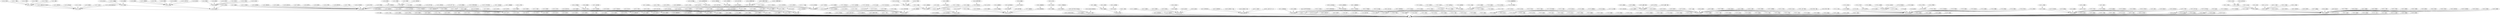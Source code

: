 digraph G {
	"101000_磺溪" -> "0_海";
	"102000_小坑溪" -> "0_海";
	"103000_乾華溪" -> "0_海";
	"104000_石門溪" -> "0_海";
	"105000_老梅溪" -> "0_海";
	"106000_楓林溪" -> "0_海";
	"107000_八甲溪" -> "0_海";
	"108000_埔坪溪" -> "0_海";
	"109000_八蓮溪" -> "0_海";
	"110000_大屯溪" -> "0_海";
	"111000_後州溪" -> "0_海";
	"112000_興仁溪" -> "0_海";
	"113000_林子溪" -> "0_海";
	"114000_淡水河" -> "0_海";
	"114010_大漢溪" -> "114000_淡水河";
	"114011_三峽溪" -> "114010_大漢溪";
	"114012_鶯歌溪(兔子坑溪排水)" -> "114010_大漢溪";
	"114013_塔寮坑溪" -> "114010_大漢溪";
	"114014_塔克金溪" -> "114010_大漢溪";
	"114015_三光溪" -> "114010_大漢溪";
	"114016_泰崗溪" -> "114010_大漢溪";
	"114017_白石溪" -> "114010_大漢溪";
	"114018_玉峰溪(馬里闊丸溪)" -> "114010_大漢溪";
	"11401B_大豹溪" -> "114011_三峽溪";
	"11401C_二鬮溪" -> "114011_三峽溪";
	"11401D_中埔溪" -> "114011_三峽溪";
	"11401E_竹崙溪" -> "114011_三峽溪";
	"11401F_竹坑溪" -> "114011_三峽溪";
	"11401G_橫溪" -> "114011_三峽溪";
	"114020_新店溪" -> "114000_淡水河";
	"114021_南勢溪" -> "114020_新店溪";
	"114022_北勢溪" -> "114020_新店溪";
	"114023_景美溪" -> "114020_新店溪";
	"114024_青潭溪" -> "114020_新店溪";
	"114028_軋孔溪" -> "114021_南勢溪";
	"114029_大羅蘭溪" -> "114021_南勢溪";
	"11402A_桶後溪" -> "114021_南勢溪";
	"11402B_後寮溪" -> "114022_北勢溪";
	"11402C_溪尾寮溪" -> "114022_北勢溪";
	"11402D_坪溪" -> "114022_北勢溪";
	"11402E_灣潭溪" -> "114022_北勢溪";
	"11402F_金瓜寮溪" -> "114022_北勢溪";
	"11402G_石硿子溪" -> "114022_北勢溪";
	"11402H_後坑溪" -> "114022_北勢溪";
	"11402I_烏塗溪" -> "114023_景美溪";
	"11402J_指南溪" -> "114023_景美溪";
	"11402K_老泉溪" -> "114023_景美溪";
	"11402L_無名溪" -> "114023_景美溪";
	"11402M_中間溪" -> "114023_景美溪";
	"11402N_永定溪" -> "114023_景美溪";
	"114030_基隆河" -> "114000_淡水河";
	"114031_暖暖溪" -> "114030_基隆河";
	"114032_大武崙溪" -> "114030_基隆河";
	"114033_拔西猴溪" -> "114030_基隆河";
	"114034_瑪陵坑溪" -> "114030_基隆河";
	"114035_友蚋溪" -> "114030_基隆河";
	"114036_保長坑溪" -> "114030_基隆河";
	"114037_茄苳溪" -> "114030_基隆河";
	"114038_禮門溪" -> "114030_基隆河";
	"114039_智慧溪" -> "114030_基隆河";
	"11403A_北港溪" -> "114030_基隆河";
	"11403B_康誥坑溪" -> "114030_基隆河";
	"11403C_下寮溪" -> "114030_基隆河";
	"11403D_大坑溪排水" -> "114030_基隆河";
	"11403E_四分溪" -> "114030_基隆河";
	"11403F_草濫溪" -> "114030_基隆河";
	"11403G_內溝溪排水" -> "114030_基隆河";
	"11403H_雙溪" -> "114030_基隆河";
	"11403I_磺溪" -> "114030_基隆河";
	"11403J_磺港溪" -> "114030_基隆河";
	"11403K_貴子坑溪" -> "114030_基隆河";
	"11403L_石厝坑溪" -> "114030_基隆河";
	"11403M_拔下二溪" -> "114030_基隆河";
	"11403N_關渡溪" -> "114030_基隆河";
	"11403O_深澳坑溪排水" -> "114030_基隆河";
	"11403P_大內坑溪排水" -> "114030_基隆河";
	"11403R_安泰溪" -> "11403G_內溝溪排水";
	"11403S_內雙溪" -> "11403H_雙溪";
	"11403T_外雙溪" -> "11403H_雙溪";
	"11403U_猴洞坑溪" -> "11403H_雙溪";
	"114040_疏洪道" -> "114000_淡水河";
	"114050_樹梅坑溪" -> "114000_淡水河";
	"115000_水仙溪" -> "0_海";
	"116000_寶斗溪" -> "0_海";
	"117000_林口溪" -> "0_海";
	"118000_南崁溪" -> "0_海";
	"118010_茄苳溪" -> "118000_南崁溪";
	"119000_埔心溪" -> "0_海";
	"120000_新街溪" -> "0_海";
	"121000_老街溪" -> "0_海";
	"122000_富林溪" -> "0_海";
	"123000_大堀溪" -> "0_海";
	"124000_觀音溪" -> "0_海";
	"125000_新屋溪" -> "0_海";
	"126000_社子溪" -> "0_海";
	"127000_福興溪排水" -> "0_海";
	"127010_伯公岡支線" -> "127000_福興溪排水";
	"127020_六股溪排水" -> "127000_福興溪排水";
	"128000_新豐溪" -> "0_海";
	"128010_德盛溪排水" -> "128000_新豐溪";
	"128011_四湖支線" -> "128010_德盛溪排水";
	"129000_鳳山溪" -> "0_海";
	"129010_霄裡溪" -> "129000_鳳山溪";
	"130000_頭前溪" -> "0_海";
	"130010_上坪溪" -> "130000_頭前溪";
	"130011_霞喀羅溪" -> "130010_上坪溪";
	"130020_油羅溪" -> "130000_頭前溪";
	"130030_柯子湖溪排水" -> "130000_頭前溪";
	"131000_客雅溪排水" -> "0_海";
	"132000_鹽港溪排水" -> "0_海";
	"133000_新港溪" -> "0_海";
	"134000_中港溪" -> "0_海";
	"134010_南庄溪" -> "134000_中港溪";
	"134020_南河溪" -> "134000_中港溪";
	"134030_東河溪" -> "134000_中港溪";
	"134040_峨嵋溪" -> "134000_中港溪";
	"134041_大坪溪" -> "134040_峨嵋溪";
	"134050_南港溪" -> "134000_中港溪";
	"135000_後龍溪" -> "0_海";
	"135010_大湖溪" -> "135000_後龍溪";
	"135020_南湖溪" -> "135000_後龍溪";
	"135030_汶水溪" -> "135000_後龍溪";
	"135040_鹽水坑溪" -> "135000_後龍溪";
	"135050_雞隆河" -> "135000_後龍溪";
	"135060_沙河溪" -> "135000_後龍溪";
	"135061_打馬溝溪" -> "135060_沙河溪";
	"135062_飛鳳溪" -> "135060_沙河溪";
	"135070_老田寮溪" -> "135000_後龍溪";
	"135071_拔仔崗溪" -> "135070_老田寮溪";
	"135080_新店溪" -> "135000_後龍溪";
	"136000_西湖溪" -> "0_海";
	"137000_通霄溪" -> "0_海";
	"138000_苑裡溪" -> "0_海";
	"139000_房裡溪" -> "0_海";
	"140000_大安溪" -> "0_海";
	"140010_馬達拉溪" -> "140000_大安溪";
	"140020_雪山溪" -> "140000_大安溪";
	"140030_大雪溪" -> "140000_大安溪";
	"140040_北坑溪" -> "140000_大安溪";
	"140050_雪山坑溪" -> "140000_大安溪";
	"140060_烏石坑溪" -> "140000_大安溪";
	"140070_景山溪" -> "140000_大安溪";
	"141000_溫寮溪" -> "0_海";
	"142000_大甲溪" -> "0_海";
	"142010_七家灣溪" -> "142000_大甲溪";
	"142020_四季郎溪" -> "142000_大甲溪";
	"142030_志樂溪" -> "142000_大甲溪";
	"142040_匹亞桑溪" -> "142000_大甲溪";
	"142050_食水嵙溪排水" -> "142000_大甲溪";
	"143000_烏溪" -> "0_海";
	"143010_北港溪" -> "143000_烏溪";
	"143011_水長流溪" -> "143010_北港溪";
	"143020_南港溪" -> "143000_烏溪";
	"143030_眉溪" -> "143000_烏溪";
	"143040_貓羅溪" -> "143000_烏溪";
	"143041_平林溪" -> "143040_貓羅溪";
	"143042_樟平溪" -> "143040_貓羅溪";
	"143043_隘寮溪排水" -> "143040_貓羅溪";
	"143050_大里溪" -> "143000_烏溪";
	"143051_大坑溪" -> "143050_大里溪";
	"143052_廍子溪" -> "143050_大里溪";
	"143053_旱溪" -> "143050_大里溪";
	"143054_頭汴坑溪" -> "143050_大里溪";
	"143055_草湖溪" -> "143050_大里溪";
	"143056_旱溪排水" -> "143050_大里溪";
	"143059_烏牛欄溪" -> "143053_旱溪";
	"14305A_龍虎鬪坑排水" -> "143053_旱溪";
	"14305B_北溝溪排水" -> "143055_草湖溪";
	"14305C_乾溪排水" -> "143055_草湖溪";
	"14305D_柳川排水" -> "143056_旱溪排水";
	"143060_筏子溪" -> "143000_烏溪";
	"143061_港尾子溪排水" -> "143060_筏子溪";
	"14306A_四塊厝圳支線" -> "143061_港尾子溪排水";
	"14306C_員寶庄圳支線" -> "143061_港尾子溪排水";
	"14306D_大埔厝圳支線" -> "143061_港尾子溪排水";
	"143070_同安厝排水" -> "143000_烏溪";
	"144000_萬寮溪" -> "0_海";
	"145000_洋仔厝溪" -> "0_海";
	"146000_員林大排水" -> "0_海";
	"147000_舊濁水溪" -> "0_海";
	"148000_萬興排水幹線" -> "0_海";
	"149000_二林溪" -> "0_海";
	"150000_魚寮溪" -> "0_海";
	"151000_濁水溪" -> "0_海";
	"151010_陳有蘭溪" -> "151000_濁水溪";
	"151011_和社溪" -> "151010_陳有蘭溪";
	"151012_沙里仙溪" -> "151010_陳有蘭溪";
	"151013_阿里不動" -> "151010_陳有蘭溪";
	"151014_筆石溪" -> "151010_陳有蘭溪";
	"151015_十八重溪" -> "151010_陳有蘭溪";
	"151016_內茅埔溪" -> "151010_陳有蘭溪";
	"151017_郡坑溪" -> "151010_陳有蘭溪";
	"151018_蒼庫溪" -> "151010_陳有蘭溪";
	"151020_清水溪" -> "151000_濁水溪";
	"151021_阿里山溪" -> "151020_清水溪";
	"151022_加走寮溪" -> "151020_清水溪";
	"151023_內田子溪" -> "151020_清水溪";
	"151024_過溪" -> "151020_清水溪";
	"151025_雷公坑溪" -> "151020_清水溪";
	"151030_東埔蚋溪" -> "151000_濁水溪";
	"151040_萬大溪" -> "151000_濁水溪";
	"151050_卡社溪" -> "151000_濁水溪";
	"151060_郡大溪" -> "151000_濁水溪";
	"151061_巒大溪" -> "151060_郡大溪";
	"151070_丹大溪" -> "151000_濁水溪";
	"151080_卓棍溪" -> "151000_濁水溪";
	"151090_水里溪" -> "151000_濁水溪";
	"1510A0_南清水溝溪" -> "151000_濁水溪";
	"1510B0_塔羅灣溪" -> "151000_濁水溪";
	"152000_新虎尾溪" -> "0_海";
	"153000_舊虎尾溪" -> "0_海";
	"154000_北港溪" -> "0_海";
	"154010_虎尾溪" -> "154000_北港溪";
	"154011_石榴班溪" -> "154010_虎尾溪";
	"154012_大埔溪" -> "154010_虎尾溪";
	"154013_海豐崙溪" -> "154010_虎尾溪";
	"154014_乾溪" -> "154010_虎尾溪";
	"154015_雲林溪" -> "154010_虎尾溪";
	"154019_石子坑溪" -> "154011_石榴班溪";
	"15401A_內林溪" -> "154011_石榴班溪";
	"15401B_牛埔溪" -> "154011_石榴班溪";
	"15401C_芭蕉溪" -> "154015_雲林溪";
	"154020_三疊溪" -> "154000_北港溪";
	"154021_九芎坑溪" -> "154020_三疊溪";
	"154022_石龜溪" -> "154020_三疊溪";
	"154023_興安排水" -> "154020_三疊溪";
	"15402A_興安中排四" -> "154023_興安排水";
	"154030_大湖口溪" -> "154000_北港溪";
	"154040_石牛溪" -> "154000_北港溪";
	"154041_崙子溪" -> "154040_石牛溪";
	"155000_朴子溪" -> "0_海";
	"155010_牛稠溪" -> "155000_朴子溪";
	"155020_阿拔泉溪" -> "155000_朴子溪";
	"155030_崎腳溪" -> "155000_朴子溪";
	"155040_白樹腳溪" -> "155000_朴子溪";
	"155041_東廣寮溪" -> "155040_白樹腳溪";
	"155050_濁水溪" -> "155000_朴子溪";
	"155051_番子路科溪" -> "155050_濁水溪";
	"155052_清水溪" -> "155050_濁水溪";
	"155056_頂埔溪" -> "155052_清水溪";
	"155060_獅子頭溪" -> "155000_朴子溪";
	"155070_嘉義排水" -> "155000_朴子溪";
	"155080_麻魚寮排水" -> "155000_朴子溪";
	"155081_埤麻腳排水" -> "155080_麻魚寮排水";
	"156000_內田排水排水路" -> "0_海";
	"157000_龍宮溪" -> "0_海";
	"158000_八掌溪" -> "0_海";
	"158010_赤蘭溪" -> "158000_八掌溪";
	"158011_澐水溪" -> "158010_赤蘭溪";
	"158015_石?溪" -> "158011_澐水溪";
	"158020_頭前溪" -> "158000_八掌溪";
	"158021_牛稠埔坑溪" -> "158020_頭前溪";
	"158030_湖子內排水(在來排水)" -> "158000_八掌溪";
	"158040_後庄排水(隆恩排水)" -> "158000_八掌溪";
	"159000_急水溪" -> "0_海";
	"159010_龜重溪" -> "159000_急水溪";
	"159011_鹿寮溪" -> "159010_龜重溪";
	"159012_茄苳溪" -> "159010_龜重溪";
	"159020_白水溪" -> "159000_急水溪";
	"159021_仙草埔溪" -> "159020_白水溪";
	"159030_六重溪" -> "159000_急水溪";
	"160000_將軍溪排水" -> "0_海";
	"161000_劉厝排水" -> "0_海";
	"161010_大塭寮排水" -> "161000_劉厝排水";
	"163000_曾文溪" -> "0_海";
	"163010_後堀溪" -> "163000_曾文溪";
	"163020_菜寮溪" -> "163000_曾文溪";
	"163030_密枝溪" -> "163000_曾文溪";
	"163040_油車溪" -> "163000_曾文溪";
	"163041_灣丘溪" -> "163040_油車溪";
	"163050_後旦溪" -> "163000_曾文溪";
	"163060_官田溪" -> "163000_曾文溪";
	"164000_鹿耳門溪" -> "0_海";
	"164010_學甲寮中排" -> "164000_鹿耳門溪";
	"164020_溪南寮排水" -> "164000_鹿耳門溪";
	"164030_溪筏港之一排水" -> "164000_鹿耳門溪";
	"164040_溪筏港之二排水" -> "164000_鹿耳門溪";
	"164050_土城排水" -> "164000_鹿耳門溪";
	"164060_土城仔小排一之三" -> "164000_鹿耳門溪";
	"165000_鹽水溪" -> "0_海";
	"165010_虎頭溪排水" -> "165000_鹽水溪";
	"165020_許縣溪" -> "165000_鹽水溪";
	"165030_那(草字部)菝林溪" -> "165000_鹽水溪";
	"165040_大洲排水" -> "165000_鹽水溪";
	"165050_柴頭港溪排水" -> "165000_鹽水溪";
	"165060_鹽水溪排水" -> "165000_鹽水溪";
	"165061_曾文溪排水" -> "165060_鹽水溪排水";
	"165062_安順寮排水" -> "165060_鹽水溪排水";
	"166000_二仁溪" -> "0_海";
	"166010_三爺溪排水" -> "166000_二仁溪";
	"166011_西機場排水" -> "166010_三爺溪排水";
	"166020_牛稠埔溪" -> "166000_二仁溪";
	"166030_松子腳溪" -> "166000_二仁溪";
	"166040_深坑子溪" -> "166000_二仁溪";
	"166050_港尾溝排水" -> "166000_二仁溪";
	"167000_阿公店溪" -> "0_海";
	"167010_濁水溪" -> "167000_阿公店溪";
	"167020_旺萊溪" -> "167000_阿公店溪";
	"167030_土庫排水" -> "167000_阿公店溪";
	"167040_岡山溪" -> "167000_阿公店溪";
	"168000_典寶溪排水" -> "0_海";
	"169000_後勁溪" -> "0_海";
	"170000_愛河" -> "0_海";
	"171000_前鎮河" -> "0_海";
	"172000_鹽水港溪" -> "0_海";
	"173000_高屏溪" -> "0_海";
	"173010_荖濃溪" -> "173000_高屏溪";
	"173011_濁口溪" -> "173010_荖濃溪";
	"173012_寶來溪" -> "173010_荖濃溪";
	"173020_隘寮溪" -> "173000_高屏溪";
	"173021_武洛溪" -> "173020_隘寮溪";
	"173022_隘寮北溪" -> "173020_隘寮溪";
	"173023_隘寮南溪" -> "173020_隘寮溪";
	"173030_旗山溪" -> "173000_高屏溪";
	"173031_口隘溪" -> "173030_旗山溪";
	"173032_美濃溪" -> "173030_旗山溪";
	"173033_武鹿溪" -> "173030_旗山溪";
	"173034_吉洋排水" -> "173030_旗山溪";
	"173035_外六寮排水" -> "173030_旗山溪";
	"17303A_高雄農場排水" -> "173035_外六寮排水";
	"174000_東港溪" -> "0_海";
	"174010_牛角灣溪" -> "174000_東港溪";
	"174020_萬安溪" -> "174000_東港溪";
	"175000_牛埔溪" -> "0_海";
	"176000_林邊溪" -> "0_海";
	"176010_力力溪" -> "176000_林邊溪";
	"177000_佳冬溪" -> "0_海";
	"178000_北勢溪" -> "0_海";
	"179000_率芒溪" -> "0_海";
	"180000_南湖溪" -> "0_海";
	"181000_十里溪" -> "0_海";
	"182000_枋山溪" -> "0_海";
	"183000_楓港溪" -> "0_海";
	"184000_石盤溪" -> "0_海";
	"185000_四重溪" -> "0_海";
	"185010_里仁溪" -> "185000_四重溪";
	"185020_牡丹溪" -> "185000_四重溪";
	"185030_竹社溪" -> "185000_四重溪";
	"185040_大梅溪" -> "185000_四重溪";
	"186000_保力溪" -> "0_海";
	"201000_港口溪" -> "0_海";
	"201010_吧沙加魯溪" -> "201000_港口溪";
	"201020_小路溪" -> "201000_港口溪";
	"201030_欖仁溪" -> "201000_港口溪";
	"201040_老佛溪" -> "201000_港口溪";
	"201050_加都魯溪" -> "201000_港口溪";
	"201060_林祿溪" -> "201000_港口溪";
	"201070_白沙彌溪" -> "201000_港口溪";
	"202000_九棚溪" -> "0_海";
	"203000_港子溪" -> "0_海";
	"204000_旭海溪" -> "0_海";
	"205000_乾溪" -> "0_海";
	"206000_塔瓦溪" -> "0_海";
	"207000_達仁溪" -> "0_海";
	"208000_安朔溪" -> "0_海";
	"209000_朝庸溪" -> "0_海";
	"210000_大武溪" -> "0_海";
	"211000_烏萬溪" -> "0_海";
	"212000_津林溪" -> "0_海";
	"213000_大竹溪" -> "0_海";
	"214000_金崙溪" -> "0_海";
	"215000_太麻里溪" -> "0_海";
	"216000_文里溪" -> "0_海";
	"217000_知本溪" -> "0_海";
	"218000_利嘉溪" -> "0_海";
	"219000_太平溪" -> "0_海";
	"220000_卑南溪" -> "0_海";
	"220010_新武呂溪" -> "220000_卑南溪";
	"220020_鹿寮溪" -> "220000_卑南溪";
	"220030_鹿野溪" -> "220000_卑南溪";
	"220031_鹿鳴溪" -> "220030_鹿野溪";
	"220032_嘉豐溪" -> "220030_鹿野溪";
	"220033_嘉豐二號溪" -> "220030_鹿野溪";
	"220034_和平溪" -> "220030_鹿野溪";
	"220035_嘉豐一號溪" -> "220030_鹿野溪";
	"220040_萬安溪" -> "220000_卑南溪";
	"220050_泥水溪" -> "220000_卑南溪";
	"220060_嘉武溪" -> "220000_卑南溪";
	"220070_紅石溪" -> "220000_卑南溪";
	"220071_楠溪" -> "220000_卑南溪";
	"220080_崁頂溪" -> "220000_卑南溪";
	"220090_加鹿溪" -> "220000_卑南溪";
	"2200A0_加典溪" -> "220000_卑南溪";
	"2200B0_濁水溪" -> "220000_卑南溪";
	"2200C0_中野溪" -> "220000_卑南溪";
	"2200D0_山里溪" -> "220000_卑南溪";
	"2200E0_富源溪" -> "220000_卑南溪";
	"2200F0_拉庫散溪" -> "220000_卑南溪";
	"2200G0_木坑溪" -> "220000_卑南溪";
	"2200H0_石山溪" -> "220000_卑南溪";
	"2200I0_山里一號溪" -> "220000_卑南溪";
	"2200J0_電光一號溪" -> "220000_卑南溪";
	"2200K0_電光二號溪" -> "220000_卑南溪";
	"221000_都蘭溪" -> "0_海";
	"222000_八里溪" -> "0_海";
	"223000_馬武溪" -> "0_海";
	"224000_成功溪" -> "0_海";
	"225000_富家溪" -> "0_海";
	"226000_都威溪" -> "0_海";
	"227000_沙灣溪" -> "0_海";
	"228000_寧埔溪" -> "0_海";
	"229000_竹湖溪" -> "0_海";
	"230000_大德溪" -> "0_海";
	"231000_長濱溪" -> "0_海";
	"232000_城埔溪" -> "0_海";
	"233000_馬海溪" -> "0_海";
	"234000_山間溪" -> "0_海";
	"235000_水母溪" -> "0_海";
	"236000_三富溪" -> "0_海";
	"237000_秀姑巒溪" -> "0_海";
	"237010_三笠溪" -> "237000_秀姑巒溪";
	"237020_樂樂溪" -> "237000_秀姑巒溪";
	"237021_清水溪" -> "237020_樂樂溪";
	"237030_卓溪" -> "237000_秀姑巒溪";
	"237040_豐坪溪" -> "237000_秀姑巒溪";
	"237041_中平溪" -> "237040_豐坪溪";
	"237050_紅葉溪" -> "237000_秀姑巒溪";
	"237060_富源溪" -> "237000_秀姑巒溪";
	"237061_富興溪" -> "237060_富源溪";
	"237062_太多蘭溪" -> "237060_富源溪";
	"237063_大肚滑溪" -> "237060_富源溪";
	"237064_阿夜西溪" -> "237060_富源溪";
	"237065_馬遠溪" -> "237060_富源溪";
	"237070_大坡溪" -> "237000_秀姑巒溪";
	"237080_鰲溪" -> "237000_秀姑巒溪";
	"237090_螺仔溪" -> "237000_秀姑巒溪";
	"2370A0_崙天溪" -> "237000_秀姑巒溪";
	"2370A1_打巴溪" -> "2370A0_崙天溪";
	"2370A2_秀巒溪" -> "2370A0_崙天溪";
	"2370B0_九岸溪" -> "237000_秀姑巒溪";
	"2370C0_馬加祿溪" -> "237000_秀姑巒溪";
	"2370D0_阿眉溪" -> "237000_秀姑巒溪";
	"2370E0_安通溪" -> "237000_秀姑巒溪";
	"2370F0_樂合溪" -> "237000_秀姑巒溪";
	"2370G0_高寮溪" -> "237000_秀姑巒溪";
	"2370H0_尋腰溪" -> "237000_秀姑巒溪";
	"2370I0_阿美溪" -> "237000_秀姑巒溪";
	"2370J0_呂範溪" -> "237000_秀姑巒溪";
	"2370K0_苓仔溪" -> "237000_秀姑巒溪";
	"2370L0_樂和溪" -> "237000_秀姑巒溪";
	"238000_豐濱溪" -> "0_海";
	"239000_加蘭溪" -> "0_海";
	"240000_蕃寮溪" -> "0_海";
	"241000_水璉溪" -> "0_海";
	"242000_花蓮溪" -> "0_海";
	"242010_光復溪" -> "242000_花蓮溪";
	"242011_大興溪" -> "242010_光復溪";
	"242020_馬太鞍溪" -> "242000_花蓮溪";
	"242030_萬里溪" -> "242000_花蓮溪";
	"242040_壽豐溪" -> "242000_花蓮溪";
	"242050_木瓜溪" -> "242000_花蓮溪";
	"242051_文蘭溪" -> "242050_木瓜溪";
	"242060_河內溪" -> "242000_花蓮溪";
	"242070_馬佛溪" -> "242000_花蓮溪";
	"242071_莫溪" -> "242070_馬佛溪";
	"242080_羅莫溪" -> "242000_花蓮溪";
	"242090_加里洞溪" -> "242000_花蓮溪";
	"2420A0_鳳林溪" -> "242000_花蓮溪";
	"2420B0_北清水溪" -> "242000_花蓮溪";
	"2420C0_荖溪" -> "242000_花蓮溪";
	"2420D0_麗太溪" -> "242000_花蓮溪";
	"2420E0_南清水溪" -> "242000_花蓮溪";
	"2420F0_大和溪" -> "242000_花蓮溪";
	"243000_吉安溪" -> "0_海";
	"244000_美崙溪" -> "0_海";
	"245000_三棧溪" -> "0_海";
	"246000_立霧溪" -> "0_海";
	"247000_石公溪" -> "0_海";
	"248000_大富溪" -> "0_海";
	"249000_大清水溪" -> "0_海";
	"250000_和平溪" -> "0_海";
	"250010_和平北溪" -> "250000_和平溪";
	"250020_和平南溪" -> "250000_和平溪";
	"250030_楓溪" -> "250000_和平溪";
	"251000_南澳溪" -> "0_海";
	"251010_南澳北溪" -> "251000_南澳溪";
	"251020_南澳南溪" -> "251000_南澳溪";
	"252000_東澳溪" -> "0_海";
	"253000_蘇澳溪" -> "0_海";
	"253010_白米溪" -> "253000_蘇澳溪";
	"254000_新城溪" -> "0_海";
	"255000_冬山河" -> "0_海";
	"256000_蘭陽溪" -> "0_海";
	"256010_羅東溪" -> "256000_蘭陽溪";
	"256011_打狗溪" -> "256010_羅東溪";
	"256012_安農溪" -> "256010_羅東溪";
	"256013_出水溪" -> "256010_羅東溪";
	"256014_寒溪" -> "256010_羅東溪";
	"256018_大坑溪" -> "256012_安農溪";
	"256019_柑仔坑溪" -> "256012_安農溪";
	"256020_宜蘭河" -> "256000_蘭陽溪";
	"256021_五十溪" -> "256020_宜蘭河";
	"256022_大湖溪" -> "256020_宜蘭河";
	"256023_大礁溪" -> "256020_宜蘭河";
	"256024_小礁溪" -> "256020_宜蘭河";
	"256030_清水溪" -> "256000_蘭陽溪";
	"256040_粗坑溪" -> "256000_蘭陽溪";
	"256050_頂粗坑溪" -> "256000_蘭陽溪";
	"256060_崙埤溪" -> "256000_蘭陽溪";
	"256070_破鐺溪" -> "256000_蘭陽溪";
	"256080_松羅溪" -> "256000_蘭陽溪";
	"256090_圓山溪" -> "256000_蘭陽溪";
	"2560A0_梵梵溪" -> "256000_蘭陽溪";
	"2560B0_排谷溪" -> "256000_蘭陽溪";
	"2560C0_東壘溪" -> "256000_蘭陽溪";
	"2560D0_碼崙溪" -> "256000_蘭陽溪";
	"2560E0_土場溪" -> "256000_蘭陽溪";
	"2560F0_天狗溪" -> "256000_蘭陽溪";
	"2560G0_嘉興溪" -> "256000_蘭陽溪";
	"2560H0_加蘭溪" -> "256000_蘭陽溪";
	"2560I0_德荃溪" -> "256000_蘭陽溪";
	"2560J0_志航溪" -> "256000_蘭陽溪";
	"2560K0_茂安溪" -> "256000_蘭陽溪";
	"2560L0_留茂安溪" -> "256000_蘭陽溪";
	"2560M0_加納富溪" -> "256000_蘭陽溪";
	"2560N0_碧水溪" -> "256000_蘭陽溪";
	"2560O0_四重溪" -> "256000_蘭陽溪";
	"2560P0_美優溪" -> "256000_蘭陽溪";
	"257000_得子口溪" -> "0_海";
	"258000_金面溪" -> "0_海";
	"259000_福德溪" -> "0_海";
	"260000_頭城溪" -> "0_海";
	"261000_大溪川" -> "0_海";
	"262000_雙溪" -> "0_海";
	"263000_尖山腳溪" -> "0_海";
	"264000_瑪鍊溪" -> "0_海";
	"265000_員潭溪" -> "0_海";
}
